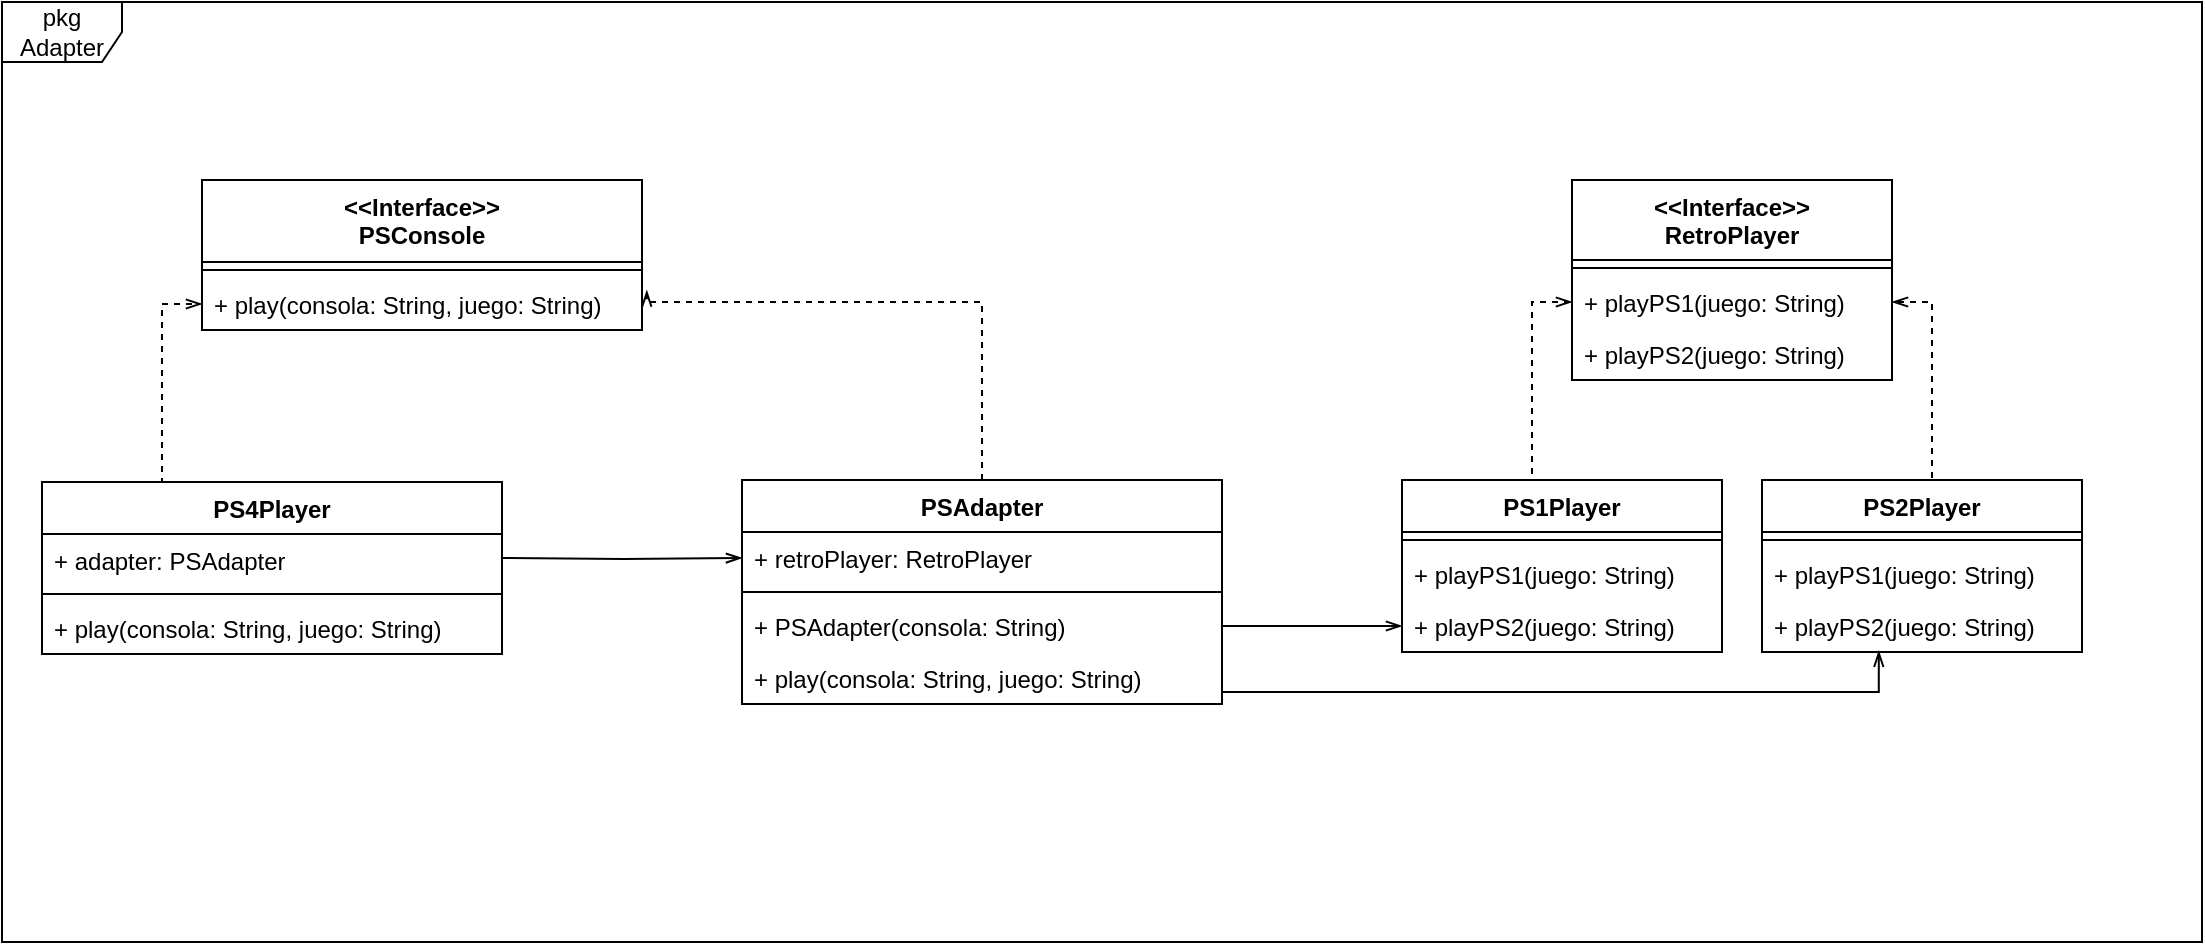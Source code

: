 <mxfile version="13.1.9" type="device"><diagram name="Page-1" id="c4acf3e9-155e-7222-9cf6-157b1a14988f"><mxGraphModel dx="1021" dy="484" grid="1" gridSize="10" guides="1" tooltips="1" connect="1" arrows="1" fold="1" page="1" pageScale="1" pageWidth="850" pageHeight="1100" background="#ffffff" math="0" shadow="0"><root><mxCell id="0"/><mxCell id="1" parent="0"/><mxCell id="jCrK4QlcLCNQ-LyJK-fV-114" value="pkg Adapter" style="shape=umlFrame;whiteSpace=wrap;html=1;" vertex="1" parent="1"><mxGeometry x="40" y="40" width="1100" height="470" as="geometry"/></mxCell><mxCell id="jCrK4QlcLCNQ-LyJK-fV-152" style="edgeStyle=orthogonalEdgeStyle;rounded=0;orthogonalLoop=1;jettySize=auto;html=1;exitX=0.5;exitY=0;exitDx=0;exitDy=0;startArrow=none;startFill=0;endArrow=openThin;endFill=0;dashed=1;entryX=1.011;entryY=0.24;entryDx=0;entryDy=0;entryPerimeter=0;" edge="1" parent="1" source="jCrK4QlcLCNQ-LyJK-fV-141" target="jCrK4QlcLCNQ-LyJK-fV-135"><mxGeometry relative="1" as="geometry"><mxPoint x="650" y="190" as="targetPoint"/><Array as="points"><mxPoint x="530" y="190"/><mxPoint x="362" y="190"/></Array></mxGeometry></mxCell><mxCell id="jCrK4QlcLCNQ-LyJK-fV-151" style="edgeStyle=orthogonalEdgeStyle;rounded=0;orthogonalLoop=1;jettySize=auto;html=1;exitX=0.5;exitY=0;exitDx=0;exitDy=0;entryX=0;entryY=0.5;entryDx=0;entryDy=0;startArrow=none;startFill=0;endArrow=openThin;endFill=0;dashed=1;" edge="1" parent="1" source="jCrK4QlcLCNQ-LyJK-fV-136" target="jCrK4QlcLCNQ-LyJK-fV-135"><mxGeometry relative="1" as="geometry"><Array as="points"><mxPoint x="120" y="280"/><mxPoint x="120" y="191"/></Array></mxGeometry></mxCell><mxCell id="jCrK4QlcLCNQ-LyJK-fV-136" value="PS4Player" style="swimlane;fontStyle=1;align=center;verticalAlign=top;childLayout=stackLayout;horizontal=1;startSize=26;horizontalStack=0;resizeParent=1;resizeParentMax=0;resizeLast=0;collapsible=1;marginBottom=0;" vertex="1" parent="1"><mxGeometry x="60" y="280" width="230" height="86" as="geometry"/></mxCell><mxCell id="jCrK4QlcLCNQ-LyJK-fV-140" value="+ adapter: PSAdapter" style="text;strokeColor=none;fillColor=none;align=left;verticalAlign=top;spacingLeft=4;spacingRight=4;overflow=hidden;rotatable=0;points=[[0,0.5],[1,0.5]];portConstraint=eastwest;" vertex="1" parent="jCrK4QlcLCNQ-LyJK-fV-136"><mxGeometry y="26" width="230" height="26" as="geometry"/></mxCell><mxCell id="jCrK4QlcLCNQ-LyJK-fV-137" value="" style="line;strokeWidth=1;fillColor=none;align=left;verticalAlign=middle;spacingTop=-1;spacingLeft=3;spacingRight=3;rotatable=0;labelPosition=right;points=[];portConstraint=eastwest;" vertex="1" parent="jCrK4QlcLCNQ-LyJK-fV-136"><mxGeometry y="52" width="230" height="8" as="geometry"/></mxCell><mxCell id="jCrK4QlcLCNQ-LyJK-fV-138" value="+ play(consola: String, juego: String)" style="text;strokeColor=none;fillColor=none;align=left;verticalAlign=top;spacingLeft=4;spacingRight=4;overflow=hidden;rotatable=0;points=[[0,0.5],[1,0.5]];portConstraint=eastwest;" vertex="1" parent="jCrK4QlcLCNQ-LyJK-fV-136"><mxGeometry y="60" width="230" height="26" as="geometry"/></mxCell><mxCell id="jCrK4QlcLCNQ-LyJK-fV-145" style="edgeStyle=orthogonalEdgeStyle;rounded=0;orthogonalLoop=1;jettySize=auto;html=1;exitX=0.5;exitY=0;exitDx=0;exitDy=0;entryX=0;entryY=0.5;entryDx=0;entryDy=0;startArrow=none;startFill=0;endArrow=openThin;endFill=0;dashed=1;" edge="1" parent="1" source="jCrK4QlcLCNQ-LyJK-fV-124" target="jCrK4QlcLCNQ-LyJK-fV-119"><mxGeometry relative="1" as="geometry"><Array as="points"><mxPoint x="805" y="279"/><mxPoint x="805" y="190"/></Array></mxGeometry></mxCell><mxCell id="jCrK4QlcLCNQ-LyJK-fV-146" style="edgeStyle=orthogonalEdgeStyle;rounded=0;orthogonalLoop=1;jettySize=auto;html=1;exitX=0.5;exitY=0;exitDx=0;exitDy=0;entryX=1;entryY=0.5;entryDx=0;entryDy=0;startArrow=none;startFill=0;endArrow=openThin;endFill=0;dashed=1;" edge="1" parent="1" source="jCrK4QlcLCNQ-LyJK-fV-128" target="jCrK4QlcLCNQ-LyJK-fV-119"><mxGeometry relative="1" as="geometry"><Array as="points"><mxPoint x="1005" y="279"/><mxPoint x="1005" y="190"/></Array></mxGeometry></mxCell><mxCell id="jCrK4QlcLCNQ-LyJK-fV-149" style="edgeStyle=orthogonalEdgeStyle;rounded=0;orthogonalLoop=1;jettySize=auto;html=1;exitX=1;exitY=0.5;exitDx=0;exitDy=0;entryX=0;entryY=0.5;entryDx=0;entryDy=0;startArrow=none;startFill=0;endArrow=openThin;endFill=0;" edge="1" parent="1" source="jCrK4QlcLCNQ-LyJK-fV-147" target="jCrK4QlcLCNQ-LyJK-fV-127"><mxGeometry relative="1" as="geometry"/></mxCell><mxCell id="jCrK4QlcLCNQ-LyJK-fV-150" style="edgeStyle=orthogonalEdgeStyle;rounded=0;orthogonalLoop=1;jettySize=auto;html=1;exitX=1;exitY=0.5;exitDx=0;exitDy=0;entryX=0.365;entryY=0.977;entryDx=0;entryDy=0;entryPerimeter=0;startArrow=none;startFill=0;endArrow=openThin;endFill=0;" edge="1" parent="1" source="jCrK4QlcLCNQ-LyJK-fV-144" target="jCrK4QlcLCNQ-LyJK-fV-131"><mxGeometry relative="1" as="geometry"><Array as="points"><mxPoint x="650" y="385"/><mxPoint x="978" y="385"/></Array></mxGeometry></mxCell><mxCell id="jCrK4QlcLCNQ-LyJK-fV-153" style="edgeStyle=orthogonalEdgeStyle;rounded=0;orthogonalLoop=1;jettySize=auto;html=1;entryX=0;entryY=0.5;entryDx=0;entryDy=0;startArrow=none;startFill=0;endArrow=openThin;endFill=0;" edge="1" parent="1" target="jCrK4QlcLCNQ-LyJK-fV-142"><mxGeometry relative="1" as="geometry"><mxPoint x="290" y="318" as="sourcePoint"/></mxGeometry></mxCell><mxCell id="jCrK4QlcLCNQ-LyJK-fV-132" value="&lt;&lt;Interface&gt;&gt;&#10;PSConsole" style="swimlane;fontStyle=1;align=center;verticalAlign=top;childLayout=stackLayout;horizontal=1;startSize=41;horizontalStack=0;resizeParent=1;resizeParentMax=0;resizeLast=0;collapsible=1;marginBottom=0;" vertex="1" parent="1"><mxGeometry x="140" y="129" width="220" height="75" as="geometry"/></mxCell><mxCell id="jCrK4QlcLCNQ-LyJK-fV-134" value="" style="line;strokeWidth=1;fillColor=none;align=left;verticalAlign=middle;spacingTop=-1;spacingLeft=3;spacingRight=3;rotatable=0;labelPosition=right;points=[];portConstraint=eastwest;" vertex="1" parent="jCrK4QlcLCNQ-LyJK-fV-132"><mxGeometry y="41" width="220" height="8" as="geometry"/></mxCell><mxCell id="jCrK4QlcLCNQ-LyJK-fV-135" value="+ play(consola: String, juego: String)" style="text;strokeColor=none;fillColor=none;align=left;verticalAlign=top;spacingLeft=4;spacingRight=4;overflow=hidden;rotatable=0;points=[[0,0.5],[1,0.5]];portConstraint=eastwest;" vertex="1" parent="jCrK4QlcLCNQ-LyJK-fV-132"><mxGeometry y="49" width="220" height="26" as="geometry"/></mxCell><mxCell id="jCrK4QlcLCNQ-LyJK-fV-124" value="PS1Player" style="swimlane;fontStyle=1;align=center;verticalAlign=top;childLayout=stackLayout;horizontal=1;startSize=26;horizontalStack=0;resizeParent=1;resizeParentMax=0;resizeLast=0;collapsible=1;marginBottom=0;" vertex="1" parent="1"><mxGeometry x="740" y="279" width="160" height="86" as="geometry"/></mxCell><mxCell id="jCrK4QlcLCNQ-LyJK-fV-125" value="" style="line;strokeWidth=1;fillColor=none;align=left;verticalAlign=middle;spacingTop=-1;spacingLeft=3;spacingRight=3;rotatable=0;labelPosition=right;points=[];portConstraint=eastwest;" vertex="1" parent="jCrK4QlcLCNQ-LyJK-fV-124"><mxGeometry y="26" width="160" height="8" as="geometry"/></mxCell><mxCell id="jCrK4QlcLCNQ-LyJK-fV-126" value="+ playPS1(juego: String)" style="text;strokeColor=none;fillColor=none;align=left;verticalAlign=top;spacingLeft=4;spacingRight=4;overflow=hidden;rotatable=0;points=[[0,0.5],[1,0.5]];portConstraint=eastwest;" vertex="1" parent="jCrK4QlcLCNQ-LyJK-fV-124"><mxGeometry y="34" width="160" height="26" as="geometry"/></mxCell><mxCell id="jCrK4QlcLCNQ-LyJK-fV-127" value="+ playPS2(juego: String)" style="text;strokeColor=none;fillColor=none;align=left;verticalAlign=top;spacingLeft=4;spacingRight=4;overflow=hidden;rotatable=0;points=[[0,0.5],[1,0.5]];portConstraint=eastwest;" vertex="1" parent="jCrK4QlcLCNQ-LyJK-fV-124"><mxGeometry y="60" width="160" height="26" as="geometry"/></mxCell><mxCell id="jCrK4QlcLCNQ-LyJK-fV-128" value="PS2Player" style="swimlane;fontStyle=1;align=center;verticalAlign=top;childLayout=stackLayout;horizontal=1;startSize=26;horizontalStack=0;resizeParent=1;resizeParentMax=0;resizeLast=0;collapsible=1;marginBottom=0;" vertex="1" parent="1"><mxGeometry x="920" y="279" width="160" height="86" as="geometry"/></mxCell><mxCell id="jCrK4QlcLCNQ-LyJK-fV-129" value="" style="line;strokeWidth=1;fillColor=none;align=left;verticalAlign=middle;spacingTop=-1;spacingLeft=3;spacingRight=3;rotatable=0;labelPosition=right;points=[];portConstraint=eastwest;" vertex="1" parent="jCrK4QlcLCNQ-LyJK-fV-128"><mxGeometry y="26" width="160" height="8" as="geometry"/></mxCell><mxCell id="jCrK4QlcLCNQ-LyJK-fV-130" value="+ playPS1(juego: String)" style="text;strokeColor=none;fillColor=none;align=left;verticalAlign=top;spacingLeft=4;spacingRight=4;overflow=hidden;rotatable=0;points=[[0,0.5],[1,0.5]];portConstraint=eastwest;" vertex="1" parent="jCrK4QlcLCNQ-LyJK-fV-128"><mxGeometry y="34" width="160" height="26" as="geometry"/></mxCell><mxCell id="jCrK4QlcLCNQ-LyJK-fV-131" value="+ playPS2(juego: String)" style="text;strokeColor=none;fillColor=none;align=left;verticalAlign=top;spacingLeft=4;spacingRight=4;overflow=hidden;rotatable=0;points=[[0,0.5],[1,0.5]];portConstraint=eastwest;" vertex="1" parent="jCrK4QlcLCNQ-LyJK-fV-128"><mxGeometry y="60" width="160" height="26" as="geometry"/></mxCell><mxCell id="jCrK4QlcLCNQ-LyJK-fV-115" value="&lt;&lt;Interface&gt;&gt;&#10;RetroPlayer" style="swimlane;fontStyle=1;align=center;verticalAlign=top;childLayout=stackLayout;horizontal=1;startSize=40;horizontalStack=0;resizeParent=1;resizeParentMax=0;resizeLast=0;collapsible=1;marginBottom=0;" vertex="1" parent="1"><mxGeometry x="825" y="129" width="160" height="100" as="geometry"/></mxCell><mxCell id="jCrK4QlcLCNQ-LyJK-fV-117" value="" style="line;strokeWidth=1;fillColor=none;align=left;verticalAlign=middle;spacingTop=-1;spacingLeft=3;spacingRight=3;rotatable=0;labelPosition=right;points=[];portConstraint=eastwest;" vertex="1" parent="jCrK4QlcLCNQ-LyJK-fV-115"><mxGeometry y="40" width="160" height="8" as="geometry"/></mxCell><mxCell id="jCrK4QlcLCNQ-LyJK-fV-119" value="+ playPS1(juego: String)" style="text;strokeColor=none;fillColor=none;align=left;verticalAlign=top;spacingLeft=4;spacingRight=4;overflow=hidden;rotatable=0;points=[[0,0.5],[1,0.5]];portConstraint=eastwest;" vertex="1" parent="jCrK4QlcLCNQ-LyJK-fV-115"><mxGeometry y="48" width="160" height="26" as="geometry"/></mxCell><mxCell id="jCrK4QlcLCNQ-LyJK-fV-118" value="+ playPS2(juego: String)" style="text;strokeColor=none;fillColor=none;align=left;verticalAlign=top;spacingLeft=4;spacingRight=4;overflow=hidden;rotatable=0;points=[[0,0.5],[1,0.5]];portConstraint=eastwest;" vertex="1" parent="jCrK4QlcLCNQ-LyJK-fV-115"><mxGeometry y="74" width="160" height="26" as="geometry"/></mxCell><mxCell id="jCrK4QlcLCNQ-LyJK-fV-141" value="PSAdapter" style="swimlane;fontStyle=1;align=center;verticalAlign=top;childLayout=stackLayout;horizontal=1;startSize=26;horizontalStack=0;resizeParent=1;resizeParentMax=0;resizeLast=0;collapsible=1;marginBottom=0;" vertex="1" parent="1"><mxGeometry x="410" y="279" width="240" height="112" as="geometry"/></mxCell><mxCell id="jCrK4QlcLCNQ-LyJK-fV-142" value="+ retroPlayer: RetroPlayer" style="text;strokeColor=none;fillColor=none;align=left;verticalAlign=top;spacingLeft=4;spacingRight=4;overflow=hidden;rotatable=0;points=[[0,0.5],[1,0.5]];portConstraint=eastwest;" vertex="1" parent="jCrK4QlcLCNQ-LyJK-fV-141"><mxGeometry y="26" width="240" height="26" as="geometry"/></mxCell><mxCell id="jCrK4QlcLCNQ-LyJK-fV-143" value="" style="line;strokeWidth=1;fillColor=none;align=left;verticalAlign=middle;spacingTop=-1;spacingLeft=3;spacingRight=3;rotatable=0;labelPosition=right;points=[];portConstraint=eastwest;" vertex="1" parent="jCrK4QlcLCNQ-LyJK-fV-141"><mxGeometry y="52" width="240" height="8" as="geometry"/></mxCell><mxCell id="jCrK4QlcLCNQ-LyJK-fV-147" value="+ PSAdapter(consola: String)" style="text;strokeColor=none;fillColor=none;align=left;verticalAlign=top;spacingLeft=4;spacingRight=4;overflow=hidden;rotatable=0;points=[[0,0.5],[1,0.5]];portConstraint=eastwest;" vertex="1" parent="jCrK4QlcLCNQ-LyJK-fV-141"><mxGeometry y="60" width="240" height="26" as="geometry"/></mxCell><mxCell id="jCrK4QlcLCNQ-LyJK-fV-144" value="+ play(consola: String, juego: String)" style="text;strokeColor=none;fillColor=none;align=left;verticalAlign=top;spacingLeft=4;spacingRight=4;overflow=hidden;rotatable=0;points=[[0,0.5],[1,0.5]];portConstraint=eastwest;" vertex="1" parent="jCrK4QlcLCNQ-LyJK-fV-141"><mxGeometry y="86" width="240" height="26" as="geometry"/></mxCell></root></mxGraphModel></diagram></mxfile>